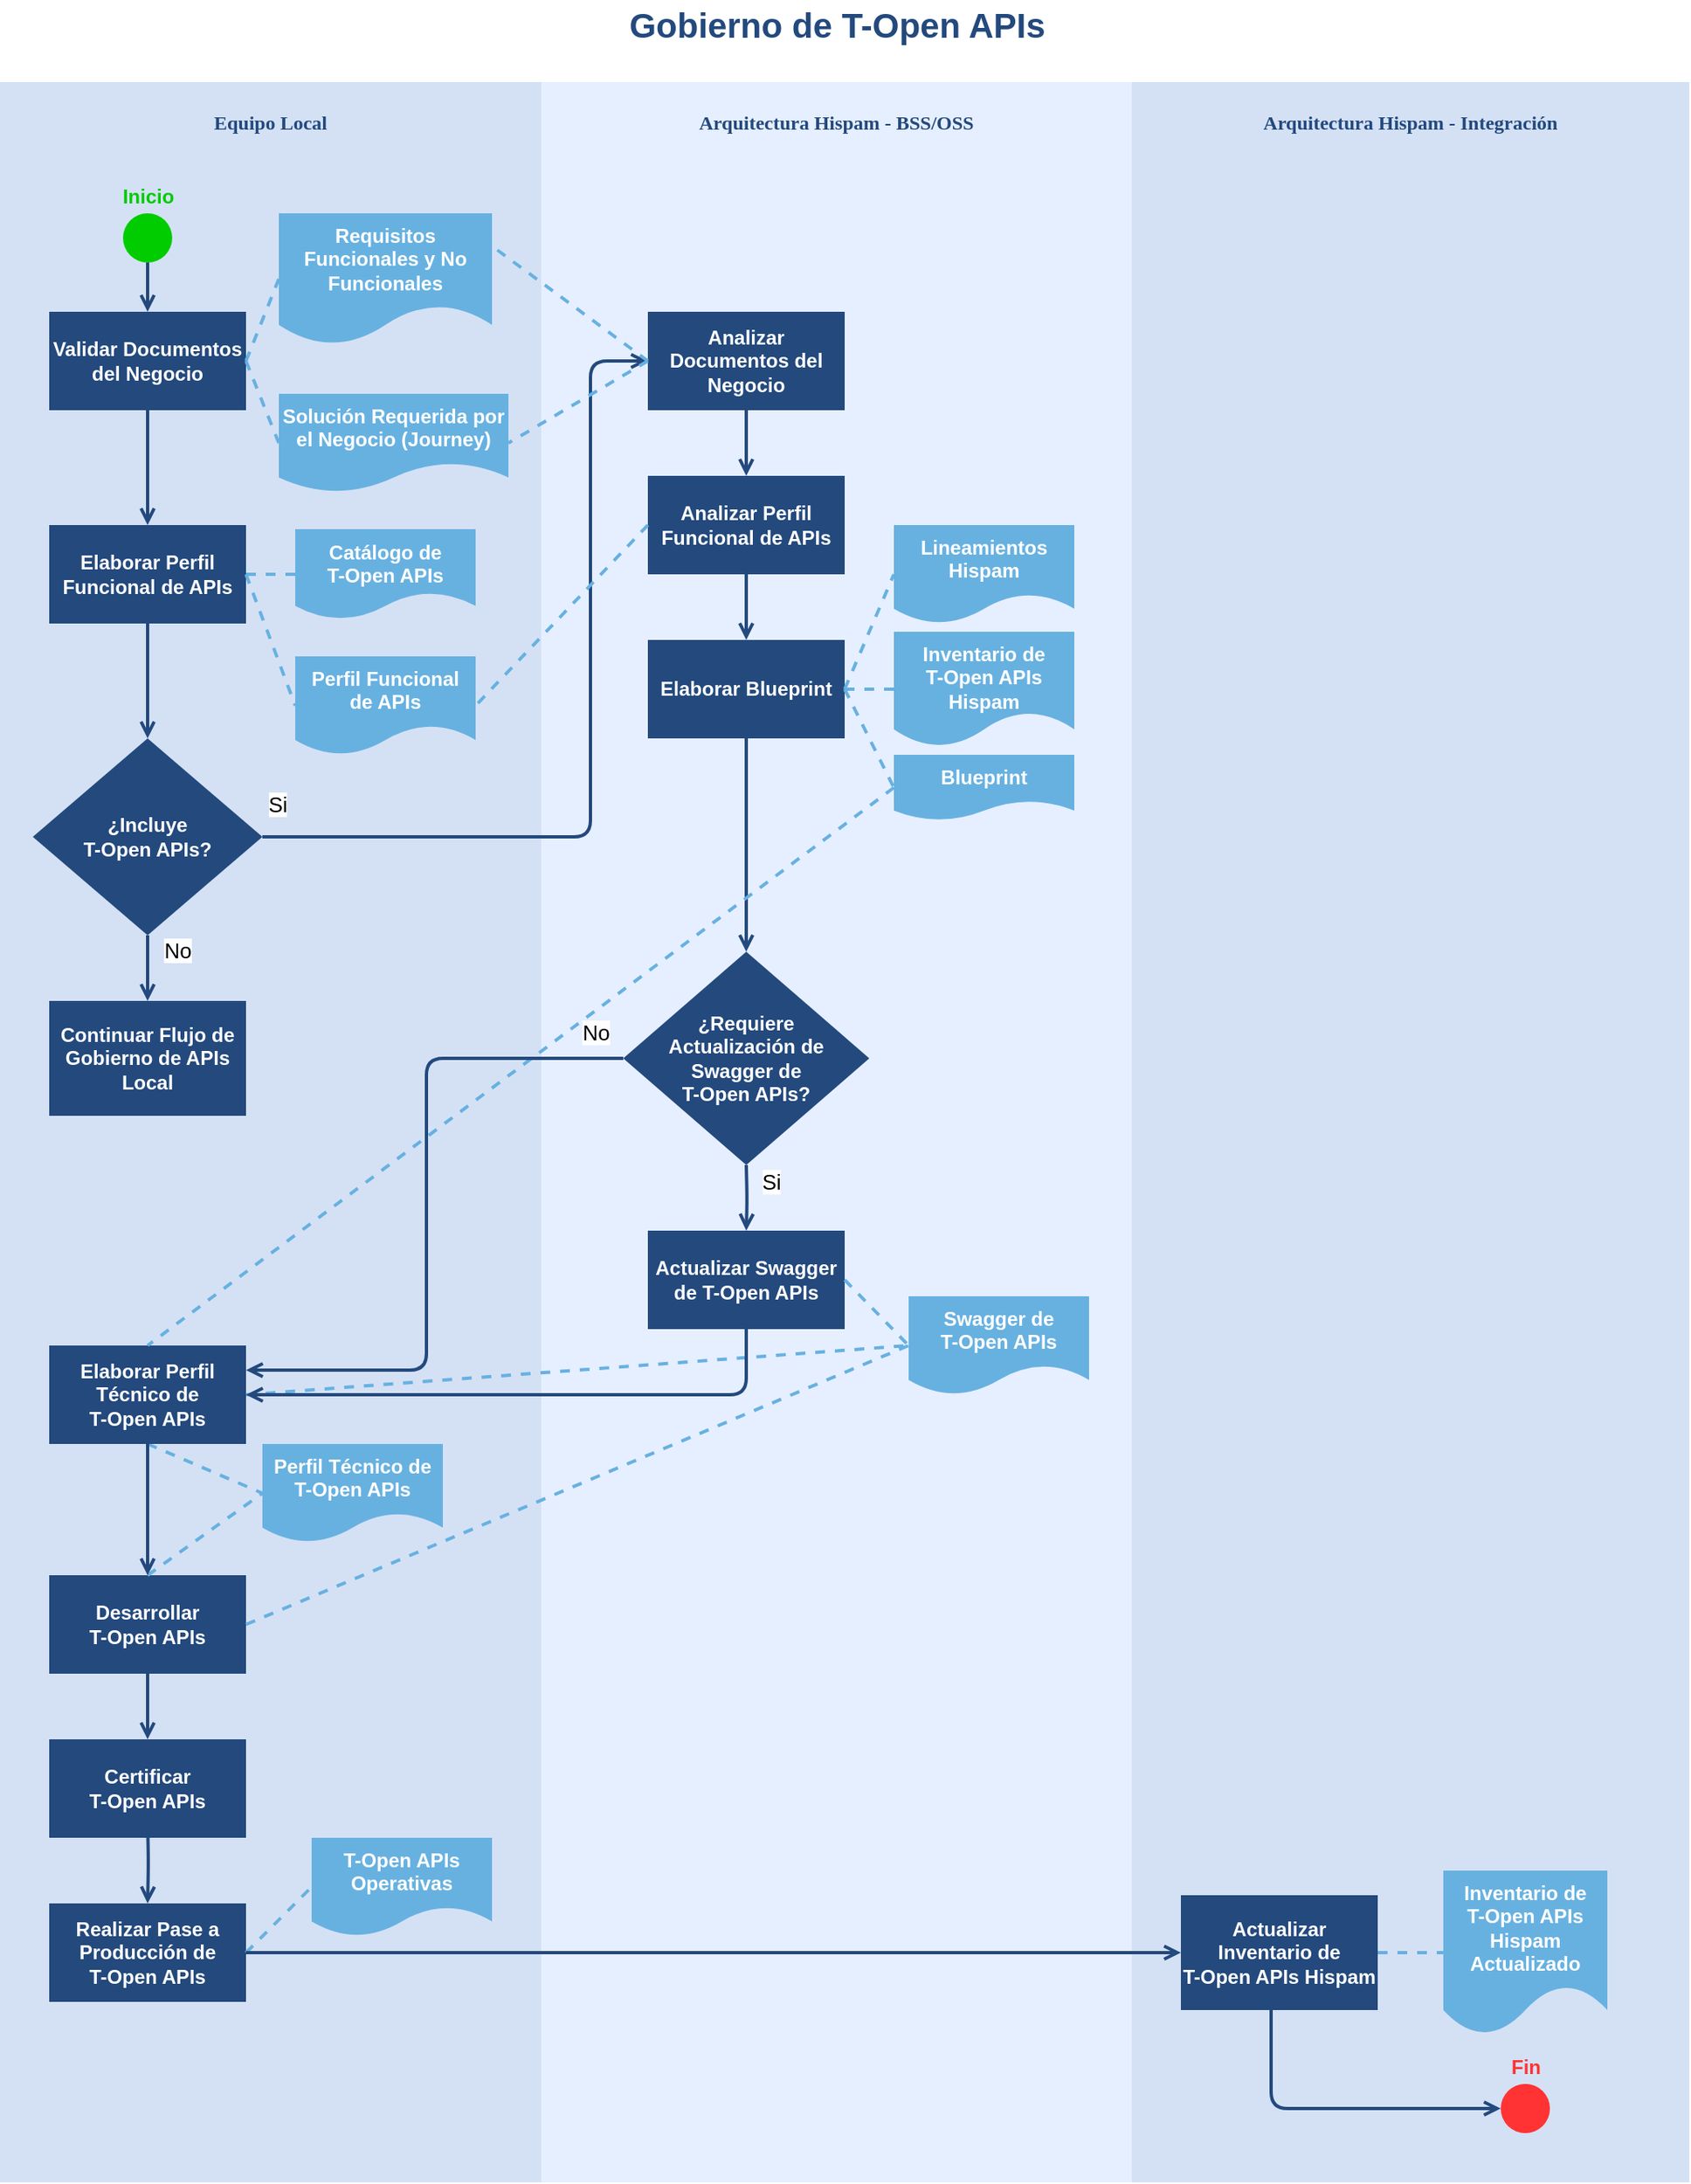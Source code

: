 <mxfile version="15.9.1" type="github">
  <diagram id="L6CM4IUpl8WZcLLqEAe8" name="Page-1">
    <mxGraphModel dx="1848" dy="1698" grid="1" gridSize="10" guides="1" tooltips="1" connect="1" arrows="1" fold="1" page="1" pageScale="1" pageWidth="827" pageHeight="1169" math="0" shadow="0">
      <root>
        <mxCell id="0" />
        <mxCell id="1" parent="0" />
        <mxCell id="x-U8saCdWv5BzLE1M_aa-1847" value="&lt;font color=&quot;#23497d&quot;&gt;Equipo Local&lt;/font&gt;" style="swimlane;whiteSpace=wrap;fillColor=#D4E1F5;swimlaneFillColor=#D4E1F5;fontColor=#660000;fontFamily=Tahoma;html=1;strokeColor=none;startSize=50;" parent="1" vertex="1">
          <mxGeometry x="-250" y="20" width="330" height="1280" as="geometry">
            <mxRectangle x="20" y="20" width="80" height="23" as="alternateBounds" />
          </mxGeometry>
        </mxCell>
        <mxCell id="x-U8saCdWv5BzLE1M_aa-1848" value="Validar Documentos del Negocio" style="whiteSpace=wrap;shadow=0;fontColor=#FFFFFF;fontFamily=Helvetica;fontStyle=1;html=1;fontSize=12;plain-purple;strokeColor=none;fillColor=#23497D;gradientColor=none;" parent="x-U8saCdWv5BzLE1M_aa-1847" vertex="1">
          <mxGeometry x="30" y="140" width="120" height="60" as="geometry" />
        </mxCell>
        <mxCell id="x-U8saCdWv5BzLE1M_aa-1849" value="Elaborar Perfil Funcional de APIs" style="whiteSpace=wrap;strokeColor=none;fillColor=#23497D;shadow=0;fontColor=#FFFFFF;fontFamily=Helvetica;fontStyle=1;html=1;fontSize=12;" parent="x-U8saCdWv5BzLE1M_aa-1847" vertex="1">
          <mxGeometry x="30" y="270" width="120" height="60" as="geometry" />
        </mxCell>
        <mxCell id="x-U8saCdWv5BzLE1M_aa-1852" value="" style="edgeStyle=segmentEdgeStyle;strokeColor=#23497D;strokeWidth=2;html=1;endArrow=open;endFill=1;" parent="x-U8saCdWv5BzLE1M_aa-1847" source="x-U8saCdWv5BzLE1M_aa-1848" target="x-U8saCdWv5BzLE1M_aa-1849" edge="1">
          <mxGeometry width="100" height="100" relative="1" as="geometry">
            <mxPoint x="-10" y="110" as="sourcePoint" />
            <mxPoint x="90" y="185" as="targetPoint" />
          </mxGeometry>
        </mxCell>
        <mxCell id="x-U8saCdWv5BzLE1M_aa-1903" value="Solución Requerida por el Negocio (Journey)" style="shape=document;whiteSpace=wrap;verticalAlign=top;strokeColor=none;fillColor=#67B1E1;shadow=0;fontColor=#FFFFFF;fontFamily=Helvetica;fontStyle=1;html=1;fontSize=12;" parent="x-U8saCdWv5BzLE1M_aa-1847" vertex="1">
          <mxGeometry x="170" y="190" width="140" height="60" as="geometry" />
        </mxCell>
        <mxCell id="x-U8saCdWv5BzLE1M_aa-1905" value="" style="html=1;shape=mxgraph.flowchart.start_2;whiteSpace=wrap;fontColor=#FFFFFF;shadow=0;fontStyle=1;strokeColor=none;fillColor=#00CC00;" parent="x-U8saCdWv5BzLE1M_aa-1847" vertex="1">
          <mxGeometry x="75" y="80" width="30" height="30" as="geometry" />
        </mxCell>
        <mxCell id="x-U8saCdWv5BzLE1M_aa-1906" value="" style="edgeStyle=segmentEdgeStyle;strokeColor=#23497D;strokeWidth=2;html=1;endArrow=open;endFill=1;exitX=0.5;exitY=1;exitDx=0;exitDy=0;exitPerimeter=0;entryX=0.5;entryY=0;entryDx=0;entryDy=0;" parent="x-U8saCdWv5BzLE1M_aa-1847" source="x-U8saCdWv5BzLE1M_aa-1905" target="x-U8saCdWv5BzLE1M_aa-1848" edge="1">
          <mxGeometry width="100" height="100" relative="1" as="geometry">
            <mxPoint x="100" y="220" as="sourcePoint" />
            <mxPoint x="100" y="290" as="targetPoint" />
          </mxGeometry>
        </mxCell>
        <mxCell id="x-U8saCdWv5BzLE1M_aa-1907" value="Inicio" style="text;html=1;align=center;verticalAlign=middle;resizable=0;points=[];autosize=1;strokeColor=none;fillColor=none;fontColor=#00CC00;fontStyle=1" parent="x-U8saCdWv5BzLE1M_aa-1847" vertex="1">
          <mxGeometry x="65" y="60" width="50" height="20" as="geometry" />
        </mxCell>
        <mxCell id="x-U8saCdWv5BzLE1M_aa-1901" value="" style="endArrow=none;html=1;fontColor=#FFFFFF;shadow=0;fontSize=12;fontStyle=1;verticalAlign=middle;strokeColor=#67B1E1;fillColor=#008a00;entryX=0;entryY=0.5;entryDx=0;entryDy=0;strokeWidth=2;exitX=1;exitY=0.5;exitDx=0;exitDy=0;dashed=1;" parent="x-U8saCdWv5BzLE1M_aa-1847" source="x-U8saCdWv5BzLE1M_aa-1848" target="x-U8saCdWv5BzLE1M_aa-1897" edge="1">
          <mxGeometry width="50" height="50" relative="1" as="geometry">
            <mxPoint x="-70" y="180" as="sourcePoint" />
            <mxPoint x="140" y="110" as="targetPoint" />
            <Array as="points" />
          </mxGeometry>
        </mxCell>
        <mxCell id="x-U8saCdWv5BzLE1M_aa-1897" value="Requisitos Funcionales y No Funcionales" style="shape=document;whiteSpace=wrap;verticalAlign=top;strokeColor=none;fillColor=#67B1E1;shadow=0;fontColor=#FFFFFF;fontFamily=Helvetica;fontStyle=1;html=1;fontSize=12;" parent="x-U8saCdWv5BzLE1M_aa-1847" vertex="1">
          <mxGeometry x="170" y="80" width="130" height="80" as="geometry" />
        </mxCell>
        <mxCell id="v-S7Pm7b8aDOwCeWG9hE-6" value="¿Incluye &lt;br&gt;T-Open APIs?" style="rhombus;whiteSpace=wrap;html=1;shadow=0;fontColor=#FFFFFF;fontStyle=1;strokeColor=none;fillColor=#23497D;" parent="x-U8saCdWv5BzLE1M_aa-1847" vertex="1">
          <mxGeometry x="20" y="400" width="140" height="120" as="geometry" />
        </mxCell>
        <mxCell id="v-S7Pm7b8aDOwCeWG9hE-2" value="Perfil Funcional&lt;br&gt;de APIs" style="shape=document;whiteSpace=wrap;verticalAlign=top;strokeColor=none;fillColor=#67B1E1;shadow=0;fontColor=#FFFFFF;fontFamily=Helvetica;fontStyle=1;html=1;fontSize=12;" parent="x-U8saCdWv5BzLE1M_aa-1847" vertex="1">
          <mxGeometry x="180" y="350" width="110" height="60" as="geometry" />
        </mxCell>
        <mxCell id="v-S7Pm7b8aDOwCeWG9hE-3" value="" style="endArrow=none;html=1;fontColor=#FFFFFF;shadow=0;fontSize=12;fontStyle=1;verticalAlign=middle;strokeColor=#67B1E1;fillColor=#008a00;entryX=0;entryY=0.5;entryDx=0;entryDy=0;strokeWidth=2;exitX=1;exitY=0.5;exitDx=0;exitDy=0;dashed=1;" parent="x-U8saCdWv5BzLE1M_aa-1847" source="x-U8saCdWv5BzLE1M_aa-1849" target="v-S7Pm7b8aDOwCeWG9hE-2" edge="1">
          <mxGeometry width="50" height="50" relative="1" as="geometry">
            <mxPoint x="-40" y="340" as="sourcePoint" />
            <mxPoint x="-160.0" y="230" as="targetPoint" />
          </mxGeometry>
        </mxCell>
        <mxCell id="v-S7Pm7b8aDOwCeWG9hE-16" value="Continuar Flujo de Gobierno de APIs Local" style="whiteSpace=wrap;strokeColor=none;fillColor=#23497D;shadow=0;fontColor=#FFFFFF;fontFamily=Helvetica;fontStyle=1;html=1;fontSize=12;" parent="x-U8saCdWv5BzLE1M_aa-1847" vertex="1">
          <mxGeometry x="30" y="560" width="120" height="70" as="geometry" />
        </mxCell>
        <mxCell id="v-S7Pm7b8aDOwCeWG9hE-17" value="" style="edgeStyle=segmentEdgeStyle;strokeColor=#23497D;strokeWidth=2;html=1;endArrow=open;endFill=1;exitX=0.5;exitY=1;exitDx=0;exitDy=0;entryX=0.5;entryY=0;entryDx=0;entryDy=0;" parent="x-U8saCdWv5BzLE1M_aa-1847" target="v-S7Pm7b8aDOwCeWG9hE-16" edge="1">
          <mxGeometry width="100" height="100" relative="1" as="geometry">
            <mxPoint x="90" y="520" as="sourcePoint" />
            <mxPoint x="-405" y="500" as="targetPoint" />
          </mxGeometry>
        </mxCell>
        <mxCell id="v-S7Pm7b8aDOwCeWG9hE-27" value="Perfil Técnico de T-Open APIs" style="shape=document;whiteSpace=wrap;verticalAlign=top;strokeColor=none;fillColor=#67B1E1;shadow=0;fontColor=#FFFFFF;fontFamily=Helvetica;fontStyle=1;html=1;fontSize=12;" parent="x-U8saCdWv5BzLE1M_aa-1847" vertex="1">
          <mxGeometry x="160" y="830" width="110" height="60" as="geometry" />
        </mxCell>
        <mxCell id="v-S7Pm7b8aDOwCeWG9hE-28" value="" style="endArrow=none;html=1;fontColor=#FFFFFF;shadow=0;fontSize=12;fontStyle=1;verticalAlign=middle;strokeColor=#67B1E1;fillColor=#008a00;entryX=0;entryY=0.5;entryDx=0;entryDy=0;strokeWidth=2;exitX=0.5;exitY=1;exitDx=0;exitDy=0;dashed=1;" parent="x-U8saCdWv5BzLE1M_aa-1847" source="v-S7Pm7b8aDOwCeWG9hE-37" target="v-S7Pm7b8aDOwCeWG9hE-27" edge="1">
          <mxGeometry width="50" height="50" relative="1" as="geometry">
            <mxPoint x="180" y="715" as="sourcePoint" />
            <mxPoint x="170.0" y="570" as="targetPoint" />
          </mxGeometry>
        </mxCell>
        <mxCell id="v-S7Pm7b8aDOwCeWG9hE-37" value="Elaborar Perfil Técnico de&lt;br&gt;T-Open APIs" style="whiteSpace=wrap;strokeColor=none;fillColor=#23497D;shadow=0;fontColor=#FFFFFF;fontFamily=Helvetica;fontStyle=1;html=1;fontSize=12;" parent="x-U8saCdWv5BzLE1M_aa-1847" vertex="1">
          <mxGeometry x="30" y="770" width="120" height="60" as="geometry" />
        </mxCell>
        <mxCell id="v-S7Pm7b8aDOwCeWG9hE-107" value="No" style="edgeLabel;html=1;align=center;verticalAlign=middle;resizable=0;points=[];fontSize=13;" parent="x-U8saCdWv5BzLE1M_aa-1847" vertex="1" connectable="0">
          <mxGeometry x="74.996" y="399.998" as="geometry">
            <mxPoint x="33" y="129" as="offset" />
          </mxGeometry>
        </mxCell>
        <mxCell id="x-U8saCdWv5BzLE1M_aa-1904" value="" style="endArrow=none;html=1;fontColor=#FFFFFF;shadow=0;fontSize=12;fontStyle=1;verticalAlign=middle;strokeColor=#67B1E1;fillColor=#008a00;entryX=0;entryY=0.5;entryDx=0;entryDy=0;strokeWidth=2;dashed=1;exitX=1;exitY=0.5;exitDx=0;exitDy=0;" parent="x-U8saCdWv5BzLE1M_aa-1847" source="x-U8saCdWv5BzLE1M_aa-1848" target="x-U8saCdWv5BzLE1M_aa-1903" edge="1">
          <mxGeometry width="50" height="50" relative="1" as="geometry">
            <mxPoint x="180" y="180" as="sourcePoint" />
            <mxPoint x="51.965" y="109" as="targetPoint" />
          </mxGeometry>
        </mxCell>
        <mxCell id="v-S7Pm7b8aDOwCeWG9hE-7" value="" style="edgeStyle=segmentEdgeStyle;strokeColor=#23497D;strokeWidth=2;html=1;endArrow=open;endFill=1;exitX=0.5;exitY=1;exitDx=0;exitDy=0;" parent="x-U8saCdWv5BzLE1M_aa-1847" source="x-U8saCdWv5BzLE1M_aa-1849" edge="1">
          <mxGeometry width="100" height="100" relative="1" as="geometry">
            <mxPoint x="90" y="340" as="sourcePoint" />
            <mxPoint x="90" y="400" as="targetPoint" />
          </mxGeometry>
        </mxCell>
        <mxCell id="v-S7Pm7b8aDOwCeWG9hE-112" value="Desarrollar&lt;br&gt;T-Open APIs" style="whiteSpace=wrap;strokeColor=none;fillColor=#23497D;shadow=0;fontColor=#FFFFFF;fontFamily=Helvetica;fontStyle=1;html=1;fontSize=12;" parent="x-U8saCdWv5BzLE1M_aa-1847" vertex="1">
          <mxGeometry x="30" y="910" width="120" height="60" as="geometry" />
        </mxCell>
        <mxCell id="v-S7Pm7b8aDOwCeWG9hE-113" value="Certificar&lt;br&gt;T-Open APIs" style="whiteSpace=wrap;strokeColor=none;fillColor=#23497D;shadow=0;fontColor=#FFFFFF;fontFamily=Helvetica;fontStyle=1;html=1;fontSize=12;" parent="x-U8saCdWv5BzLE1M_aa-1847" vertex="1">
          <mxGeometry x="30" y="1010" width="120" height="60" as="geometry" />
        </mxCell>
        <mxCell id="v-S7Pm7b8aDOwCeWG9hE-111" value="" style="edgeStyle=orthogonalEdgeStyle;rounded=1;orthogonalLoop=1;jettySize=auto;html=1;fontSize=11;strokeColor=#23497D;strokeWidth=2;endFill=1;endArrow=open;" parent="x-U8saCdWv5BzLE1M_aa-1847" source="v-S7Pm7b8aDOwCeWG9hE-112" target="v-S7Pm7b8aDOwCeWG9hE-113" edge="1">
          <mxGeometry relative="1" as="geometry" />
        </mxCell>
        <mxCell id="v-S7Pm7b8aDOwCeWG9hE-114" value="" style="endArrow=none;html=1;fontColor=#FFFFFF;shadow=0;fontSize=12;fontStyle=1;verticalAlign=middle;strokeColor=#67B1E1;fillColor=#008a00;entryX=0;entryY=0.5;entryDx=0;entryDy=0;strokeWidth=2;exitX=0.5;exitY=0;exitDx=0;exitDy=0;dashed=1;" parent="x-U8saCdWv5BzLE1M_aa-1847" source="v-S7Pm7b8aDOwCeWG9hE-112" target="v-S7Pm7b8aDOwCeWG9hE-27" edge="1">
          <mxGeometry width="50" height="50" relative="1" as="geometry">
            <mxPoint x="40" y="810" as="sourcePoint" />
            <mxPoint x="180" y="880" as="targetPoint" />
          </mxGeometry>
        </mxCell>
        <mxCell id="v-S7Pm7b8aDOwCeWG9hE-116" value="Realizar Pase a Producción de&lt;br&gt;T-Open APIs" style="whiteSpace=wrap;strokeColor=none;fillColor=#23497D;shadow=0;fontColor=#FFFFFF;fontFamily=Helvetica;fontStyle=1;html=1;fontSize=12;" parent="x-U8saCdWv5BzLE1M_aa-1847" vertex="1">
          <mxGeometry x="30" y="1110" width="120" height="60" as="geometry" />
        </mxCell>
        <mxCell id="v-S7Pm7b8aDOwCeWG9hE-117" value="" style="edgeStyle=orthogonalEdgeStyle;rounded=1;orthogonalLoop=1;jettySize=auto;html=1;fontSize=11;strokeColor=#23497D;strokeWidth=2;endFill=1;endArrow=open;" parent="x-U8saCdWv5BzLE1M_aa-1847" target="v-S7Pm7b8aDOwCeWG9hE-116" edge="1">
          <mxGeometry relative="1" as="geometry">
            <mxPoint x="90" y="1060" as="sourcePoint" />
          </mxGeometry>
        </mxCell>
        <mxCell id="v-S7Pm7b8aDOwCeWG9hE-118" value="T-Open APIs Operativas" style="shape=document;whiteSpace=wrap;verticalAlign=top;strokeColor=none;fillColor=#67B1E1;shadow=0;fontColor=#FFFFFF;fontFamily=Helvetica;fontStyle=1;html=1;fontSize=12;" parent="x-U8saCdWv5BzLE1M_aa-1847" vertex="1">
          <mxGeometry x="190" y="1070" width="110" height="60" as="geometry" />
        </mxCell>
        <mxCell id="v-S7Pm7b8aDOwCeWG9hE-119" value="" style="endArrow=none;html=1;fontColor=#FFFFFF;shadow=0;fontSize=12;fontStyle=1;verticalAlign=middle;strokeColor=#67B1E1;fillColor=#008a00;entryX=0;entryY=0.5;entryDx=0;entryDy=0;strokeWidth=2;exitX=1;exitY=0.5;exitDx=0;exitDy=0;dashed=1;" parent="x-U8saCdWv5BzLE1M_aa-1847" source="v-S7Pm7b8aDOwCeWG9hE-116" target="v-S7Pm7b8aDOwCeWG9hE-118" edge="1">
          <mxGeometry width="50" height="50" relative="1" as="geometry">
            <mxPoint x="150" y="1120" as="sourcePoint" />
            <mxPoint x="490" y="1070" as="targetPoint" />
          </mxGeometry>
        </mxCell>
        <mxCell id="v-S7Pm7b8aDOwCeWG9hE-122" value="Catálogo de&lt;br&gt;T-Open APIs" style="shape=document;whiteSpace=wrap;verticalAlign=top;strokeColor=none;fillColor=#67B1E1;shadow=0;fontColor=#FFFFFF;fontFamily=Helvetica;fontStyle=1;html=1;fontSize=12;" parent="x-U8saCdWv5BzLE1M_aa-1847" vertex="1">
          <mxGeometry x="180" y="272.5" width="110" height="55" as="geometry" />
        </mxCell>
        <mxCell id="v-S7Pm7b8aDOwCeWG9hE-138" value="" style="shape=image;html=1;verticalAlign=top;verticalLabelPosition=bottom;labelBackgroundColor=#ffffff;imageAspect=0;aspect=fixed;image=https://cdn2.iconfinder.com/data/icons/office-icon-set-3/128/users.png;sketch=1;fontSize=13;fontColor=#FF3333;fillColor=#FF3333;" parent="x-U8saCdWv5BzLE1M_aa-1847" vertex="1">
          <mxGeometry x="90" y="10" width="30" height="30" as="geometry" />
        </mxCell>
        <mxCell id="v-S7Pm7b8aDOwCeWG9hE-142" value="" style="endArrow=none;html=1;fontColor=#FFFFFF;shadow=0;fontSize=12;fontStyle=1;verticalAlign=middle;strokeColor=#67B1E1;fillColor=#008a00;entryX=0;entryY=0.5;entryDx=0;entryDy=0;strokeWidth=2;exitX=1;exitY=0.5;exitDx=0;exitDy=0;dashed=1;" parent="x-U8saCdWv5BzLE1M_aa-1847" source="x-U8saCdWv5BzLE1M_aa-1849" target="v-S7Pm7b8aDOwCeWG9hE-122" edge="1">
          <mxGeometry width="50" height="50" relative="1" as="geometry">
            <mxPoint x="160" y="310" as="sourcePoint" />
            <mxPoint x="190" y="390" as="targetPoint" />
          </mxGeometry>
        </mxCell>
        <mxCell id="57IcjJvDraSdCil7WIlc-1" value="" style="edgeStyle=orthogonalEdgeStyle;rounded=1;orthogonalLoop=1;jettySize=auto;html=1;fontSize=11;strokeColor=#23497D;strokeWidth=2;endFill=1;endArrow=open;" edge="1" parent="x-U8saCdWv5BzLE1M_aa-1847" source="v-S7Pm7b8aDOwCeWG9hE-37" target="v-S7Pm7b8aDOwCeWG9hE-112">
          <mxGeometry relative="1" as="geometry">
            <mxPoint x="100" y="1070.0" as="sourcePoint" />
            <mxPoint x="90" y="910" as="targetPoint" />
          </mxGeometry>
        </mxCell>
        <mxCell id="x-U8saCdWv5BzLE1M_aa-1860" value="&lt;font color=&quot;#23497d&quot;&gt;Arquitectura Hispam -&amp;nbsp;BSS/OSS&lt;/font&gt;" style="swimlane;whiteSpace=wrap;fillColor=#E6EFFF;swimlaneFillColor=#E6EFFF;fontColor=#660000;fontFamily=Tahoma;html=1;strokeColor=none;startSize=50;" parent="1" vertex="1">
          <mxGeometry x="80" y="20" width="360" height="1280" as="geometry">
            <mxRectangle x="20" y="20" width="80" height="23" as="alternateBounds" />
          </mxGeometry>
        </mxCell>
        <mxCell id="x-U8saCdWv5BzLE1M_aa-1861" value="Analizar Documentos del Negocio" style="whiteSpace=wrap;shadow=0;fontColor=#FFFFFF;fontFamily=Helvetica;fontStyle=1;html=1;fontSize=12;plain-purple;strokeColor=none;fillColor=#23497D;gradientColor=none;" parent="x-U8saCdWv5BzLE1M_aa-1860" vertex="1">
          <mxGeometry x="65" y="140" width="120" height="60" as="geometry" />
        </mxCell>
        <mxCell id="v-S7Pm7b8aDOwCeWG9hE-29" value="" style="edgeStyle=orthogonalEdgeStyle;rounded=1;orthogonalLoop=1;jettySize=auto;html=1;fontSize=11;strokeColor=#23497D;strokeWidth=2;endFill=1;endArrow=open;" parent="x-U8saCdWv5BzLE1M_aa-1860" source="x-U8saCdWv5BzLE1M_aa-1850" target="v-S7Pm7b8aDOwCeWG9hE-8" edge="1">
          <mxGeometry relative="1" as="geometry" />
        </mxCell>
        <mxCell id="x-U8saCdWv5BzLE1M_aa-1850" value="Analizar Perfil Funcional de APIs" style="whiteSpace=wrap;strokeColor=none;fillColor=#23497D;shadow=0;fontColor=#FFFFFF;fontFamily=Helvetica;fontStyle=1;html=1;fontSize=12;" parent="x-U8saCdWv5BzLE1M_aa-1860" vertex="1">
          <mxGeometry x="65" y="240" width="120" height="60" as="geometry" />
        </mxCell>
        <mxCell id="v-S7Pm7b8aDOwCeWG9hE-4" value="" style="edgeStyle=segmentEdgeStyle;strokeColor=#23497D;strokeWidth=2;html=1;endArrow=open;endFill=1;exitX=0.5;exitY=1;exitDx=0;exitDy=0;entryX=0.5;entryY=0;entryDx=0;entryDy=0;" parent="x-U8saCdWv5BzLE1M_aa-1860" source="x-U8saCdWv5BzLE1M_aa-1861" target="x-U8saCdWv5BzLE1M_aa-1850" edge="1">
          <mxGeometry width="100" height="100" relative="1" as="geometry">
            <mxPoint x="-190" y="160" as="sourcePoint" />
            <mxPoint x="-190" y="200" as="targetPoint" />
          </mxGeometry>
        </mxCell>
        <mxCell id="v-S7Pm7b8aDOwCeWG9hE-8" value="Elaborar Blueprint" style="whiteSpace=wrap;strokeColor=none;fillColor=#23497D;shadow=0;fontColor=#FFFFFF;fontFamily=Helvetica;fontStyle=1;html=1;fontSize=12;" parent="x-U8saCdWv5BzLE1M_aa-1860" vertex="1">
          <mxGeometry x="65" y="340" width="120" height="60" as="geometry" />
        </mxCell>
        <mxCell id="v-S7Pm7b8aDOwCeWG9hE-11" value="Inventario de&lt;br&gt;T-Open APIs Hispam" style="shape=document;whiteSpace=wrap;verticalAlign=top;strokeColor=none;fillColor=#67B1E1;shadow=0;fontColor=#FFFFFF;fontFamily=Helvetica;fontStyle=1;html=1;fontSize=12;" parent="x-U8saCdWv5BzLE1M_aa-1860" vertex="1">
          <mxGeometry x="215" y="335" width="110" height="70" as="geometry" />
        </mxCell>
        <mxCell id="v-S7Pm7b8aDOwCeWG9hE-12" value="" style="endArrow=none;html=1;fontColor=#FFFFFF;shadow=0;fontSize=12;fontStyle=1;verticalAlign=middle;strokeColor=#67B1E1;fillColor=#008a00;entryX=0;entryY=0.5;entryDx=0;entryDy=0;strokeWidth=2;exitX=1;exitY=0.5;exitDx=0;exitDy=0;dashed=1;" parent="x-U8saCdWv5BzLE1M_aa-1860" source="v-S7Pm7b8aDOwCeWG9hE-8" target="v-S7Pm7b8aDOwCeWG9hE-11" edge="1">
          <mxGeometry width="50" height="50" relative="1" as="geometry">
            <mxPoint x="131" y="290" as="sourcePoint" />
            <mxPoint x="91.0" y="160" as="targetPoint" />
          </mxGeometry>
        </mxCell>
        <mxCell id="v-S7Pm7b8aDOwCeWG9hE-13" value="Lineamientos Hispam" style="shape=document;whiteSpace=wrap;verticalAlign=top;strokeColor=none;fillColor=#67B1E1;shadow=0;fontColor=#FFFFFF;fontFamily=Helvetica;fontStyle=1;html=1;fontSize=12;" parent="x-U8saCdWv5BzLE1M_aa-1860" vertex="1">
          <mxGeometry x="215" y="270" width="110" height="60" as="geometry" />
        </mxCell>
        <mxCell id="v-S7Pm7b8aDOwCeWG9hE-14" value="" style="endArrow=none;html=1;fontColor=#FFFFFF;shadow=0;fontSize=12;fontStyle=1;verticalAlign=middle;strokeColor=#67B1E1;fillColor=#008a00;entryX=0;entryY=0.5;entryDx=0;entryDy=0;strokeWidth=2;dashed=1;" parent="x-U8saCdWv5BzLE1M_aa-1860" target="v-S7Pm7b8aDOwCeWG9hE-13" edge="1">
          <mxGeometry width="50" height="50" relative="1" as="geometry">
            <mxPoint x="185" y="370" as="sourcePoint" />
            <mxPoint x="-89.0" y="70" as="targetPoint" />
          </mxGeometry>
        </mxCell>
        <mxCell id="v-S7Pm7b8aDOwCeWG9hE-18" value="Blueprint" style="shape=document;whiteSpace=wrap;verticalAlign=top;strokeColor=none;fillColor=#67B1E1;shadow=0;fontColor=#FFFFFF;fontFamily=Helvetica;fontStyle=1;html=1;fontSize=12;" parent="x-U8saCdWv5BzLE1M_aa-1860" vertex="1">
          <mxGeometry x="215" y="410" width="110" height="40" as="geometry" />
        </mxCell>
        <mxCell id="v-S7Pm7b8aDOwCeWG9hE-19" value="" style="endArrow=none;html=1;fontColor=#FFFFFF;shadow=0;fontSize=12;fontStyle=1;verticalAlign=middle;strokeColor=#67B1E1;fillColor=#008a00;entryX=0;entryY=0.5;entryDx=0;entryDy=0;strokeWidth=2;exitX=1;exitY=0.5;exitDx=0;exitDy=0;dashed=1;" parent="x-U8saCdWv5BzLE1M_aa-1860" source="v-S7Pm7b8aDOwCeWG9hE-8" target="v-S7Pm7b8aDOwCeWG9hE-18" edge="1">
          <mxGeometry width="50" height="50" relative="1" as="geometry">
            <mxPoint x="185" y="450" as="sourcePoint" />
            <mxPoint x="201" y="320" as="targetPoint" />
          </mxGeometry>
        </mxCell>
        <mxCell id="v-S7Pm7b8aDOwCeWG9hE-30" value="" style="edgeStyle=orthogonalEdgeStyle;rounded=1;orthogonalLoop=1;jettySize=auto;html=1;fontSize=11;strokeColor=#23497D;strokeWidth=2;endFill=1;endArrow=open;" parent="x-U8saCdWv5BzLE1M_aa-1860" edge="1">
          <mxGeometry relative="1" as="geometry">
            <mxPoint x="125" y="400" as="sourcePoint" />
            <mxPoint x="125" y="530" as="targetPoint" />
          </mxGeometry>
        </mxCell>
        <mxCell id="v-S7Pm7b8aDOwCeWG9hE-32" value="¿Requiere&lt;br&gt;Actualización de Swagger de &lt;br&gt;T-Open APIs?" style="rhombus;whiteSpace=wrap;html=1;shadow=0;fontColor=#FFFFFF;fontStyle=1;strokeColor=none;fillColor=#23497D;" parent="x-U8saCdWv5BzLE1M_aa-1860" vertex="1">
          <mxGeometry x="50" y="530" width="150" height="130" as="geometry" />
        </mxCell>
        <mxCell id="v-S7Pm7b8aDOwCeWG9hE-34" value="" style="edgeStyle=orthogonalEdgeStyle;rounded=1;orthogonalLoop=1;jettySize=auto;html=1;fontSize=11;strokeColor=#23497D;strokeWidth=2;endFill=1;endArrow=open;" parent="x-U8saCdWv5BzLE1M_aa-1860" target="v-S7Pm7b8aDOwCeWG9hE-35" edge="1">
          <mxGeometry relative="1" as="geometry">
            <mxPoint x="125" y="660" as="sourcePoint" />
          </mxGeometry>
        </mxCell>
        <mxCell id="v-S7Pm7b8aDOwCeWG9hE-35" value="Actualizar Swagger de T-Open APIs" style="whiteSpace=wrap;strokeColor=none;fillColor=#23497D;shadow=0;fontColor=#FFFFFF;fontFamily=Helvetica;fontStyle=1;html=1;fontSize=12;" parent="x-U8saCdWv5BzLE1M_aa-1860" vertex="1">
          <mxGeometry x="65" y="700" width="120" height="60" as="geometry" />
        </mxCell>
        <mxCell id="v-S7Pm7b8aDOwCeWG9hE-38" value="Swagger de&lt;br&gt;T-Open APIs" style="shape=document;whiteSpace=wrap;verticalAlign=top;strokeColor=none;fillColor=#67B1E1;shadow=0;fontColor=#FFFFFF;fontFamily=Helvetica;fontStyle=1;html=1;fontSize=12;" parent="x-U8saCdWv5BzLE1M_aa-1860" vertex="1">
          <mxGeometry x="224" y="740" width="110" height="60" as="geometry" />
        </mxCell>
        <mxCell id="v-S7Pm7b8aDOwCeWG9hE-39" value="" style="endArrow=none;html=1;fontColor=#FFFFFF;shadow=0;fontSize=12;fontStyle=1;verticalAlign=middle;strokeColor=#67B1E1;fillColor=#008a00;entryX=0;entryY=0.5;entryDx=0;entryDy=0;strokeWidth=2;exitX=1;exitY=0.5;exitDx=0;exitDy=0;dashed=1;" parent="x-U8saCdWv5BzLE1M_aa-1860" target="v-S7Pm7b8aDOwCeWG9hE-38" edge="1">
          <mxGeometry width="50" height="50" relative="1" as="geometry">
            <mxPoint x="185" y="730" as="sourcePoint" />
            <mxPoint x="415.0" y="480" as="targetPoint" />
          </mxGeometry>
        </mxCell>
        <mxCell id="v-S7Pm7b8aDOwCeWG9hE-84" value="Si" style="edgeLabel;html=1;align=center;verticalAlign=middle;resizable=0;points=[];fontSize=13;" parent="x-U8saCdWv5BzLE1M_aa-1860" vertex="1" connectable="0">
          <mxGeometry x="-80.004" y="449.998" as="geometry">
            <mxPoint x="220" y="220" as="offset" />
          </mxGeometry>
        </mxCell>
        <mxCell id="v-S7Pm7b8aDOwCeWG9hE-106" value="No" style="edgeLabel;html=1;align=center;verticalAlign=middle;resizable=0;points=[];fontSize=13;" parent="x-U8saCdWv5BzLE1M_aa-1860" vertex="1" connectable="0">
          <mxGeometry x="-0.004" y="449.998" as="geometry">
            <mxPoint x="33" y="129" as="offset" />
          </mxGeometry>
        </mxCell>
        <mxCell id="v-S7Pm7b8aDOwCeWG9hE-139" value="" style="shape=image;html=1;verticalAlign=top;verticalLabelPosition=bottom;labelBackgroundColor=#ffffff;imageAspect=0;aspect=fixed;image=https://cdn2.iconfinder.com/data/icons/office-icon-set-3/128/users.png;sketch=1;fontSize=13;fontColor=#FF3333;fillColor=#FF3333;" parent="x-U8saCdWv5BzLE1M_aa-1860" vertex="1">
          <mxGeometry x="50" y="10" width="30" height="30" as="geometry" />
        </mxCell>
        <mxCell id="x-U8saCdWv5BzLE1M_aa-1851" value="" style="edgeStyle=segmentEdgeStyle;strokeColor=#23497D;strokeWidth=2;html=1;endArrow=open;endFill=1;entryX=0;entryY=0.5;entryDx=0;entryDy=0;exitX=1;exitY=0.5;exitDx=0;exitDy=0;" parent="1" source="v-S7Pm7b8aDOwCeWG9hE-6" target="x-U8saCdWv5BzLE1M_aa-1861" edge="1">
          <mxGeometry width="100" height="100" relative="1" as="geometry">
            <mxPoint x="90" y="490" as="sourcePoint" />
            <mxPoint x="290" y="190" as="targetPoint" />
            <Array as="points">
              <mxPoint x="110" y="480" />
              <mxPoint x="110" y="190" />
            </Array>
          </mxGeometry>
        </mxCell>
        <mxCell id="v-S7Pm7b8aDOwCeWG9hE-15" value="Si" style="edgeLabel;html=1;align=center;verticalAlign=middle;resizable=0;points=[];fontSize=13;" parent="x-U8saCdWv5BzLE1M_aa-1851" vertex="1" connectable="0">
          <mxGeometry x="-0.886" y="2" relative="1" as="geometry">
            <mxPoint x="-21" y="-18" as="offset" />
          </mxGeometry>
        </mxCell>
        <mxCell id="v-S7Pm7b8aDOwCeWG9hE-1" value="" style="endArrow=none;html=1;fontColor=#FFFFFF;shadow=0;fontSize=12;fontStyle=1;verticalAlign=middle;strokeColor=#67B1E1;fillColor=#008a00;strokeWidth=2;exitX=0;exitY=0.5;exitDx=0;exitDy=0;entryX=1;entryY=0.5;entryDx=0;entryDy=0;dashed=1;" parent="1" source="x-U8saCdWv5BzLE1M_aa-1861" target="x-U8saCdWv5BzLE1M_aa-1903" edge="1">
          <mxGeometry width="50" height="50" relative="1" as="geometry">
            <mxPoint x="-30" y="210" as="sourcePoint" />
            <mxPoint x="280" y="130" as="targetPoint" />
          </mxGeometry>
        </mxCell>
        <mxCell id="v-S7Pm7b8aDOwCeWG9hE-5" value="" style="endArrow=none;html=1;fontColor=#FFFFFF;shadow=0;fontSize=12;fontStyle=1;verticalAlign=middle;strokeColor=#67B1E1;fillColor=#008a00;entryX=1;entryY=0.5;entryDx=0;entryDy=0;strokeWidth=2;exitX=0;exitY=0.5;exitDx=0;exitDy=0;dashed=1;" parent="1" source="x-U8saCdWv5BzLE1M_aa-1850" target="v-S7Pm7b8aDOwCeWG9hE-2" edge="1">
          <mxGeometry width="50" height="50" relative="1" as="geometry">
            <mxPoint x="134" y="290" as="sourcePoint" />
            <mxPoint x="-70" y="420" as="targetPoint" />
          </mxGeometry>
        </mxCell>
        <mxCell id="v-S7Pm7b8aDOwCeWG9hE-26" value="" style="endArrow=none;html=1;fontColor=#FFFFFF;shadow=0;fontSize=12;fontStyle=1;verticalAlign=middle;strokeColor=#67B1E1;fillColor=#008a00;entryX=0.5;entryY=0;entryDx=0;entryDy=0;strokeWidth=2;dashed=1;exitX=0;exitY=0.5;exitDx=0;exitDy=0;" parent="1" source="v-S7Pm7b8aDOwCeWG9hE-18" target="v-S7Pm7b8aDOwCeWG9hE-37" edge="1">
          <mxGeometry width="50" height="50" relative="1" as="geometry">
            <mxPoint x="30" y="370" as="sourcePoint" />
            <mxPoint x="80" y="705" as="targetPoint" />
          </mxGeometry>
        </mxCell>
        <mxCell id="v-S7Pm7b8aDOwCeWG9hE-40" value="" style="endArrow=none;html=1;fontColor=#FFFFFF;shadow=0;fontSize=12;fontStyle=1;verticalAlign=middle;strokeColor=#67B1E1;fillColor=#008a00;entryX=0;entryY=0.5;entryDx=0;entryDy=0;strokeWidth=2;exitX=1;exitY=0.5;exitDx=0;exitDy=0;dashed=1;" parent="1" source="v-S7Pm7b8aDOwCeWG9hE-37" target="v-S7Pm7b8aDOwCeWG9hE-38" edge="1">
          <mxGeometry width="50" height="50" relative="1" as="geometry">
            <mxPoint x="430" y="760" as="sourcePoint" />
            <mxPoint x="450" y="790" as="targetPoint" />
          </mxGeometry>
        </mxCell>
        <mxCell id="v-S7Pm7b8aDOwCeWG9hE-60" value="&lt;span style=&quot;color: rgb(35 , 73 , 125)&quot;&gt;Arquitectura Hispam - Integración&lt;/span&gt;" style="swimlane;whiteSpace=wrap;fillColor=#D4E1F5;swimlaneFillColor=#D4E1F5;fontColor=#660000;fontFamily=Tahoma;html=1;strokeColor=none;startSize=50;align=center;" parent="1" vertex="1">
          <mxGeometry x="440" y="20" width="340" height="1280" as="geometry">
            <mxRectangle x="20" y="20" width="80" height="23" as="alternateBounds" />
          </mxGeometry>
        </mxCell>
        <mxCell id="v-S7Pm7b8aDOwCeWG9hE-124" value="Actualizar Inventario de&lt;br&gt;T-Open APIs Hispam" style="whiteSpace=wrap;strokeColor=none;fillColor=#23497D;shadow=0;fontColor=#FFFFFF;fontFamily=Helvetica;fontStyle=1;html=1;fontSize=12;" parent="v-S7Pm7b8aDOwCeWG9hE-60" vertex="1">
          <mxGeometry x="30" y="1105" width="120" height="70" as="geometry" />
        </mxCell>
        <mxCell id="v-S7Pm7b8aDOwCeWG9hE-126" value="" style="endArrow=none;html=1;fontColor=#FFFFFF;shadow=0;fontSize=12;fontStyle=1;verticalAlign=middle;strokeColor=#67B1E1;fillColor=#008a00;entryX=0;entryY=0.5;entryDx=0;entryDy=0;strokeWidth=2;exitX=1;exitY=0.5;exitDx=0;exitDy=0;dashed=1;" parent="v-S7Pm7b8aDOwCeWG9hE-60" source="v-S7Pm7b8aDOwCeWG9hE-124" target="v-S7Pm7b8aDOwCeWG9hE-128" edge="1">
          <mxGeometry width="50" height="50" relative="1" as="geometry">
            <mxPoint x="150" y="1110" as="sourcePoint" />
            <mxPoint x="740" y="1040" as="targetPoint" />
          </mxGeometry>
        </mxCell>
        <mxCell id="v-S7Pm7b8aDOwCeWG9hE-128" value="Inventario de&lt;br&gt;T-Open APIs Hispam Actualizado" style="shape=document;whiteSpace=wrap;verticalAlign=top;strokeColor=none;fillColor=#67B1E1;shadow=0;fontColor=#FFFFFF;fontFamily=Helvetica;fontStyle=1;html=1;fontSize=12;" parent="v-S7Pm7b8aDOwCeWG9hE-60" vertex="1">
          <mxGeometry x="190" y="1090" width="100" height="100" as="geometry" />
        </mxCell>
        <mxCell id="v-S7Pm7b8aDOwCeWG9hE-129" value="" style="html=1;shape=mxgraph.flowchart.start_2;whiteSpace=wrap;fontColor=#FFFFFF;shadow=0;fontStyle=1;strokeColor=none;fillColor=#FF3333;" parent="v-S7Pm7b8aDOwCeWG9hE-60" vertex="1">
          <mxGeometry x="225" y="1220" width="30" height="30" as="geometry" />
        </mxCell>
        <mxCell id="v-S7Pm7b8aDOwCeWG9hE-130" value="Fin" style="text;html=1;align=center;verticalAlign=middle;resizable=0;points=[];autosize=1;strokeColor=none;fillColor=none;fontColor=#FF3333;fontStyle=1" parent="v-S7Pm7b8aDOwCeWG9hE-60" vertex="1">
          <mxGeometry x="225" y="1200" width="30" height="20" as="geometry" />
        </mxCell>
        <mxCell id="v-S7Pm7b8aDOwCeWG9hE-132" value="" style="edgeStyle=orthogonalEdgeStyle;rounded=1;orthogonalLoop=1;jettySize=auto;html=1;fontSize=11;strokeColor=#23497D;strokeWidth=2;endFill=1;endArrow=open;" parent="v-S7Pm7b8aDOwCeWG9hE-60" source="v-S7Pm7b8aDOwCeWG9hE-124" target="v-S7Pm7b8aDOwCeWG9hE-129" edge="1">
          <mxGeometry relative="1" as="geometry">
            <mxPoint x="-680" y="980" as="sourcePoint" />
            <mxPoint x="-160" y="1030" as="targetPoint" />
            <Array as="points">
              <mxPoint x="85" y="1235" />
            </Array>
          </mxGeometry>
        </mxCell>
        <mxCell id="v-S7Pm7b8aDOwCeWG9hE-140" value="" style="shape=image;html=1;verticalAlign=top;verticalLabelPosition=bottom;labelBackgroundColor=#ffffff;imageAspect=0;aspect=fixed;image=https://cdn2.iconfinder.com/data/icons/office-icon-set-3/128/users.png;sketch=1;fontSize=13;fontColor=#FF3333;fillColor=#FF3333;" parent="v-S7Pm7b8aDOwCeWG9hE-60" vertex="1">
          <mxGeometry x="30" y="10" width="30" height="30" as="geometry" />
        </mxCell>
        <mxCell id="v-S7Pm7b8aDOwCeWG9hE-85" value="" style="edgeStyle=orthogonalEdgeStyle;rounded=1;orthogonalLoop=1;jettySize=auto;html=1;fontSize=11;strokeColor=#23497D;strokeWidth=2;endFill=1;endArrow=open;exitX=0;exitY=0.5;exitDx=0;exitDy=0;entryX=1;entryY=0.25;entryDx=0;entryDy=0;" parent="1" source="v-S7Pm7b8aDOwCeWG9hE-32" target="v-S7Pm7b8aDOwCeWG9hE-37" edge="1">
          <mxGeometry relative="1" as="geometry">
            <mxPoint x="370" y="690" as="sourcePoint" />
            <mxPoint x="370" y="730" as="targetPoint" />
            <Array as="points">
              <mxPoint x="10" y="615" />
              <mxPoint x="10" y="805" />
            </Array>
          </mxGeometry>
        </mxCell>
        <mxCell id="v-S7Pm7b8aDOwCeWG9hE-110" value="" style="endArrow=none;html=1;fontColor=#FFFFFF;shadow=0;fontSize=12;fontStyle=1;verticalAlign=middle;strokeColor=#67B1E1;fillColor=#008a00;strokeWidth=2;entryX=1;entryY=0.25;entryDx=0;entryDy=0;dashed=1;exitX=0;exitY=0.5;exitDx=0;exitDy=0;" parent="1" source="x-U8saCdWv5BzLE1M_aa-1861" target="x-U8saCdWv5BzLE1M_aa-1897" edge="1">
          <mxGeometry width="50" height="50" relative="1" as="geometry">
            <mxPoint x="300" y="190" as="sourcePoint" />
            <mxPoint x="180" y="260" as="targetPoint" />
          </mxGeometry>
        </mxCell>
        <mxCell id="v-S7Pm7b8aDOwCeWG9hE-115" value="" style="endArrow=none;html=1;fontColor=#FFFFFF;shadow=0;fontSize=12;fontStyle=1;verticalAlign=middle;strokeColor=#67B1E1;fillColor=#008a00;entryX=0;entryY=0.5;entryDx=0;entryDy=0;strokeWidth=2;exitX=1;exitY=0.5;exitDx=0;exitDy=0;dashed=1;" parent="1" source="v-S7Pm7b8aDOwCeWG9hE-112" target="v-S7Pm7b8aDOwCeWG9hE-38" edge="1">
          <mxGeometry width="50" height="50" relative="1" as="geometry">
            <mxPoint x="-10" y="940" as="sourcePoint" />
            <mxPoint x="70" y="900" as="targetPoint" />
          </mxGeometry>
        </mxCell>
        <mxCell id="v-S7Pm7b8aDOwCeWG9hE-127" value="" style="edgeStyle=orthogonalEdgeStyle;rounded=1;orthogonalLoop=1;jettySize=auto;html=1;fontSize=11;strokeColor=#23497D;strokeWidth=2;endFill=1;endArrow=open;exitX=1;exitY=0.5;exitDx=0;exitDy=0;entryX=0;entryY=0.5;entryDx=0;entryDy=0;" parent="1" source="v-S7Pm7b8aDOwCeWG9hE-116" target="v-S7Pm7b8aDOwCeWG9hE-124" edge="1">
          <mxGeometry relative="1" as="geometry">
            <mxPoint x="190" y="1150" as="sourcePoint" />
            <mxPoint x="530" y="1140" as="targetPoint" />
          </mxGeometry>
        </mxCell>
        <mxCell id="v-S7Pm7b8aDOwCeWG9hE-36" value="" style="edgeStyle=segmentEdgeStyle;strokeColor=#23497D;strokeWidth=2;html=1;endArrow=open;endFill=1;entryX=1;entryY=0.5;entryDx=0;entryDy=0;exitX=0.5;exitY=1;exitDx=0;exitDy=0;" parent="1" source="v-S7Pm7b8aDOwCeWG9hE-35" target="v-S7Pm7b8aDOwCeWG9hE-37" edge="1">
          <mxGeometry width="100" height="100" relative="1" as="geometry">
            <mxPoint x="350" y="780" as="sourcePoint" />
            <mxPoint x="270" y="640" as="targetPoint" />
            <Array as="points">
              <mxPoint x="205" y="820" />
            </Array>
          </mxGeometry>
        </mxCell>
        <mxCell id="v-S7Pm7b8aDOwCeWG9hE-136" value="Gobierno de T-Open APIs" style="text;html=1;align=center;verticalAlign=middle;resizable=0;points=[];autosize=1;strokeColor=none;fillColor=none;fontSize=21;fontColor=#23497D;fontStyle=1" parent="1" vertex="1">
          <mxGeometry x="125" y="-30" width="270" height="30" as="geometry" />
        </mxCell>
      </root>
    </mxGraphModel>
  </diagram>
</mxfile>
